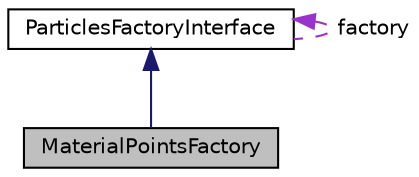 digraph "MaterialPointsFactory"
{
  edge [fontname="Helvetica",fontsize="10",labelfontname="Helvetica",labelfontsize="10"];
  node [fontname="Helvetica",fontsize="10",shape=record];
  Node2 [label="MaterialPointsFactory",height=0.2,width=0.4,color="black", fillcolor="grey75", style="filled", fontcolor="black"];
  Node3 -> Node2 [dir="back",color="midnightblue",fontsize="10",style="solid",fontname="Helvetica"];
  Node3 [label="ParticlesFactoryInterface",height=0.2,width=0.4,color="black", fillcolor="white", style="filled",URL="$class_particles_factory_interface.html",tooltip="Abstract factory defining interface. "];
  Node3 -> Node3 [dir="back",color="darkorchid3",fontsize="10",style="dashed",label=" factory" ,fontname="Helvetica"];
}
